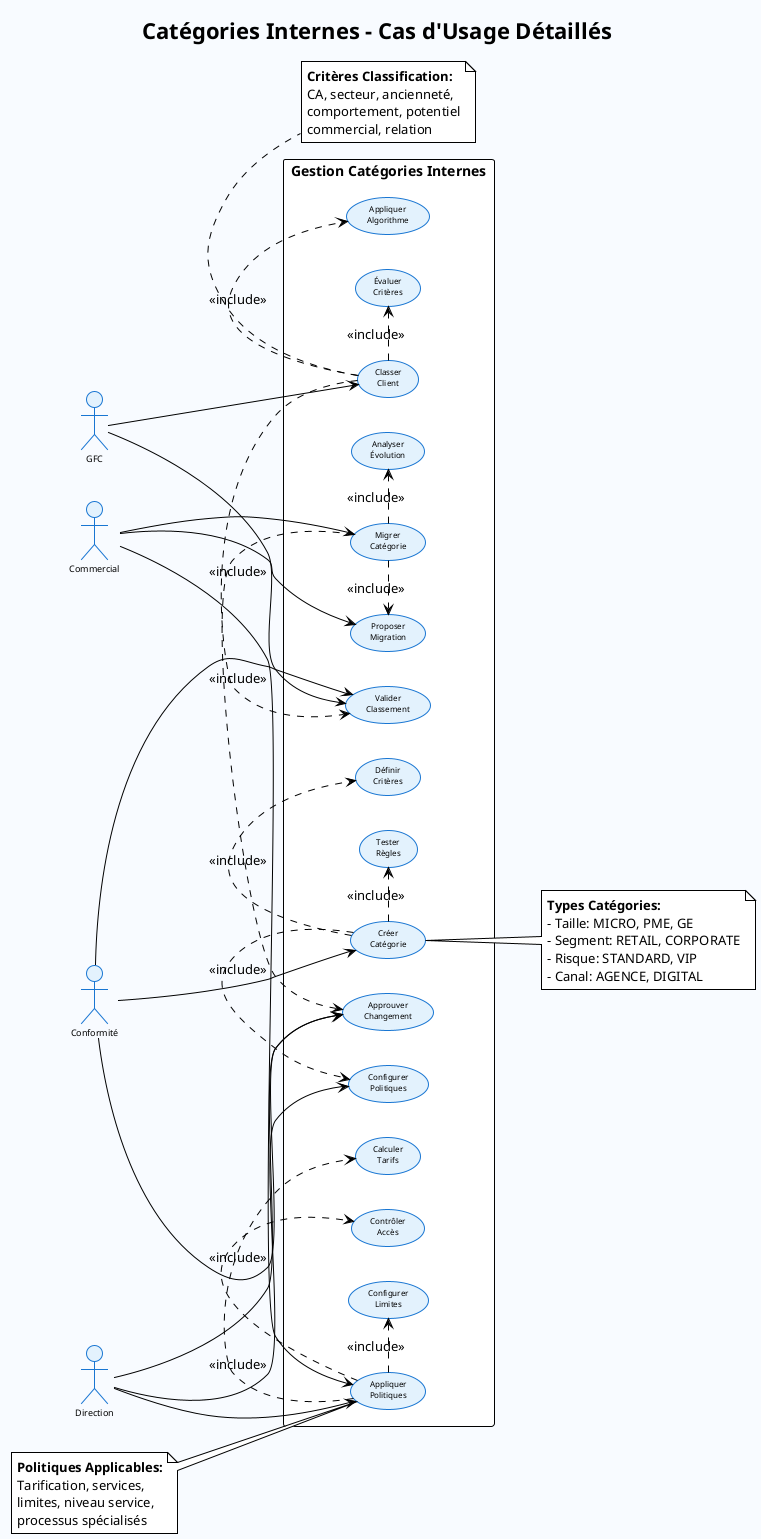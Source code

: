 @startuml UC_Detail_CategoriesInternes
!theme plain
skinparam backgroundColor #F8FBFF
skinparam usecase {
    BackgroundColor #E3F2FD
    BorderColor #1976D2
    FontSize 8
}
skinparam actor {
    BackgroundColor #E3F2FD
    BorderColor #1976D2
    FontSize 9
}
skinparam note FontSize 7

title Catégories Internes - Cas d'Usage Détaillés

left to right direction

actor "GFC" as G
actor "Commercial" as CO
actor "Conformité" as C
actor "Direction" as D

rectangle "Gestion Catégories Internes" {
  
  usecase "Créer\nCatégorie" as UC1
  usecase "Définir\nCritères" as UC1_1
  usecase "Configurer\nPolitiques" as UC1_2
  usecase "Tester\nRègles" as UC1_3
  
  usecase "Classer\nClient" as UC2
  usecase "Évaluer\nCritères" as UC2_1
  usecase "Appliquer\nAlgorithme" as UC2_2
  usecase "Valider\nClassement" as UC2_3
  
  usecase "Migrer\nCatégorie" as UC3
  usecase "Analyser\nÉvolution" as UC3_1
  usecase "Proposer\nMigration" as UC3_2
  usecase "Approuver\nChangement" as UC3_3
  
  usecase "Appliquer\nPolitiques" as UC4
  usecase "Calculer\nTarifs" as UC4_1
  usecase "Contrôler\nAccès" as UC4_2
  usecase "Configurer\nLimites" as UC4_3
}

' Relations
G --> UC2
G --> UC2_3

CO --> UC3
CO --> UC3_2
CO --> UC4

C --> UC1
C --> UC2_3
C --> UC3_3

D --> UC1_2
D --> UC3_3
D --> UC4

' Inclusions
UC1 .> UC1_1 : <<include>>
UC1 .> UC1_2 : <<include>>
UC1 .> UC1_3 : <<include>>

UC2 .> UC2_1 : <<include>>
UC2 .> UC2_2 : <<include>>
UC2 .> UC2_3 : <<include>>

UC3 .> UC3_1 : <<include>>
UC3 .> UC3_2 : <<include>>
UC3 .> UC3_3 : <<include>>

UC4 .> UC4_1 : <<include>>
UC4 .> UC4_2 : <<include>>
UC4 .> UC4_3 : <<include>>

note right of UC1
**Types Catégories:**
- Taille: MICRO, PME, GE
- Segment: RETAIL, CORPORATE
- Risque: STANDARD, VIP
- Canal: AGENCE, DIGITAL
end note

note bottom of UC2
**Critères Classification:**
CA, secteur, ancienneté,
comportement, potentiel
commercial, relation
end note

note left of UC4
**Politiques Applicables:**
Tarification, services,
limites, niveau service,
processus spécialisés
end note

@enduml

